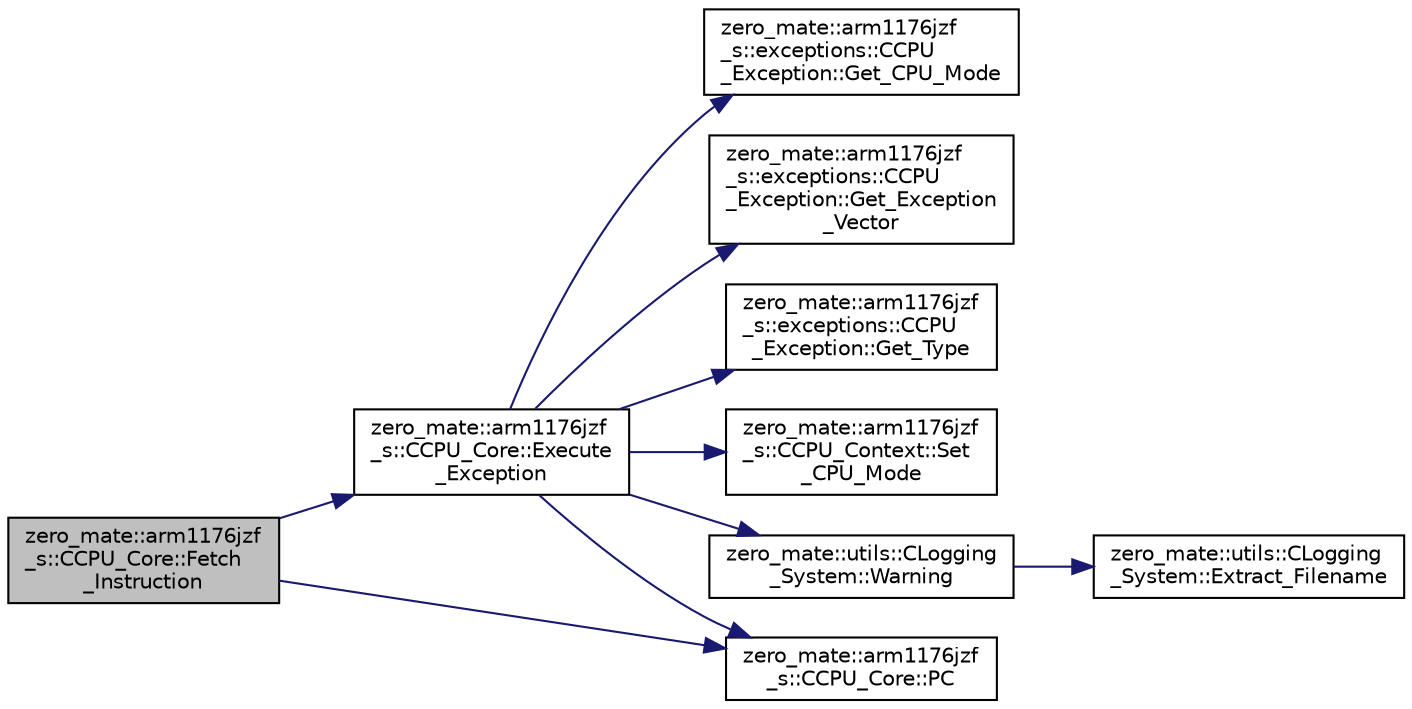 digraph "zero_mate::arm1176jzf_s::CCPU_Core::Fetch_Instruction"
{
 // LATEX_PDF_SIZE
  bgcolor="transparent";
  edge [fontname="Helvetica",fontsize="10",labelfontname="Helvetica",labelfontsize="10"];
  node [fontname="Helvetica",fontsize="10",shape=record];
  rankdir="LR";
  Node1 [label="zero_mate::arm1176jzf\l_s::CCPU_Core::Fetch\l_Instruction",height=0.2,width=0.4,color="black", fillcolor="grey75", style="filled", fontcolor="black",tooltip="Fetches the next instruction."];
  Node1 -> Node2 [color="midnightblue",fontsize="10",style="solid",fontname="Helvetica"];
  Node2 [label="zero_mate::arm1176jzf\l_s::CCPU_Core::Execute\l_Exception",height=0.2,width=0.4,color="black",URL="$classzero__mate_1_1arm1176jzf__s_1_1CCPU__Core.html#a85e6ef006a36e1adb56abd3ecc6481be",tooltip="Executes a CPU exception."];
  Node2 -> Node3 [color="midnightblue",fontsize="10",style="solid",fontname="Helvetica"];
  Node3 [label="zero_mate::arm1176jzf\l_s::exceptions::CCPU\l_Exception::Get_CPU_Mode",height=0.2,width=0.4,color="black",URL="$classzero__mate_1_1arm1176jzf__s_1_1exceptions_1_1CCPU__Exception.html#ab18a4a4b6a54029ccf141784cfe9c737",tooltip=" "];
  Node2 -> Node4 [color="midnightblue",fontsize="10",style="solid",fontname="Helvetica"];
  Node4 [label="zero_mate::arm1176jzf\l_s::exceptions::CCPU\l_Exception::Get_Exception\l_Vector",height=0.2,width=0.4,color="black",URL="$classzero__mate_1_1arm1176jzf__s_1_1exceptions_1_1CCPU__Exception.html#ae87c33c76ed6571b2408fd293710b6c4",tooltip=" "];
  Node2 -> Node5 [color="midnightblue",fontsize="10",style="solid",fontname="Helvetica"];
  Node5 [label="zero_mate::arm1176jzf\l_s::exceptions::CCPU\l_Exception::Get_Type",height=0.2,width=0.4,color="black",URL="$classzero__mate_1_1arm1176jzf__s_1_1exceptions_1_1CCPU__Exception.html#aabb81de8a3e09534245ef3851a31c3c0",tooltip=" "];
  Node2 -> Node6 [color="midnightblue",fontsize="10",style="solid",fontname="Helvetica"];
  Node6 [label="zero_mate::arm1176jzf\l_s::CCPU_Core::PC",height=0.2,width=0.4,color="black",URL="$classzero__mate_1_1arm1176jzf__s_1_1CCPU__Core.html#a423eacd01e574e782a2b7cf51f28c56c",tooltip="Returns a reference to the PC register (r15)"];
  Node2 -> Node7 [color="midnightblue",fontsize="10",style="solid",fontname="Helvetica"];
  Node7 [label="zero_mate::arm1176jzf\l_s::CCPU_Context::Set\l_CPU_Mode",height=0.2,width=0.4,color="black",URL="$classzero__mate_1_1arm1176jzf__s_1_1CCPU__Context.html#a7efff674f8141eab73cb69099220f0d5",tooltip=" "];
  Node2 -> Node8 [color="midnightblue",fontsize="10",style="solid",fontname="Helvetica"];
  Node8 [label="zero_mate::utils::CLogging\l_System::Warning",height=0.2,width=0.4,color="black",URL="$classzero__mate_1_1utils_1_1CLogging__System.html#a8904feb1d77dc350717ebcd00e7e5443",tooltip=" "];
  Node8 -> Node9 [color="midnightblue",fontsize="10",style="solid",fontname="Helvetica"];
  Node9 [label="zero_mate::utils::CLogging\l_System::Extract_Filename",height=0.2,width=0.4,color="black",URL="$classzero__mate_1_1utils_1_1CLogging__System.html#af3fd8f336b5853e954283d93f2c32edd",tooltip=" "];
  Node1 -> Node6 [color="midnightblue",fontsize="10",style="solid",fontname="Helvetica"];
}

